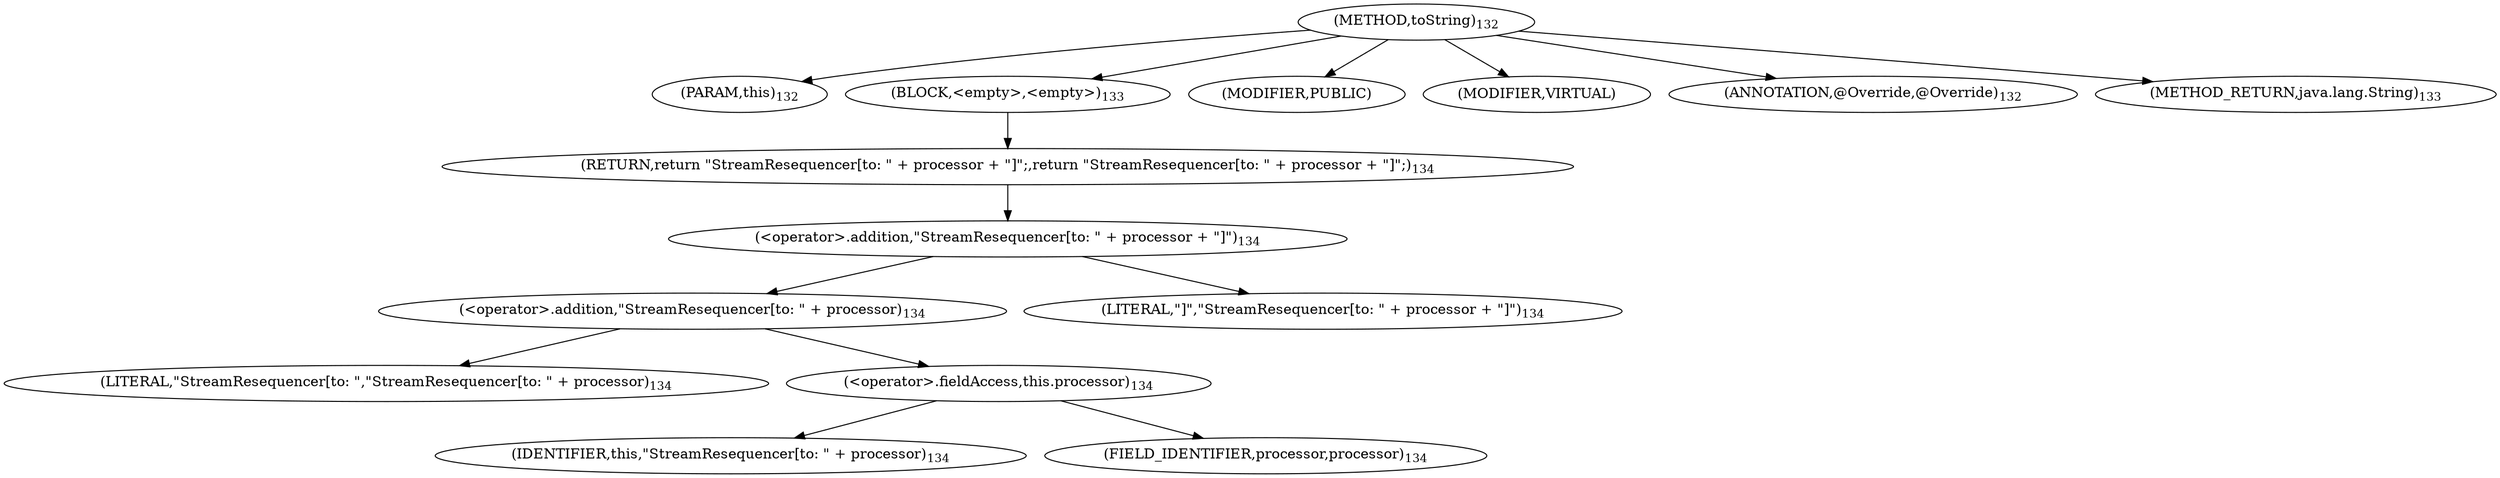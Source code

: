 digraph "toString" {  
"192" [label = <(METHOD,toString)<SUB>132</SUB>> ]
"193" [label = <(PARAM,this)<SUB>132</SUB>> ]
"194" [label = <(BLOCK,&lt;empty&gt;,&lt;empty&gt;)<SUB>133</SUB>> ]
"195" [label = <(RETURN,return &quot;StreamResequencer[to: &quot; + processor + &quot;]&quot;;,return &quot;StreamResequencer[to: &quot; + processor + &quot;]&quot;;)<SUB>134</SUB>> ]
"196" [label = <(&lt;operator&gt;.addition,&quot;StreamResequencer[to: &quot; + processor + &quot;]&quot;)<SUB>134</SUB>> ]
"197" [label = <(&lt;operator&gt;.addition,&quot;StreamResequencer[to: &quot; + processor)<SUB>134</SUB>> ]
"198" [label = <(LITERAL,&quot;StreamResequencer[to: &quot;,&quot;StreamResequencer[to: &quot; + processor)<SUB>134</SUB>> ]
"199" [label = <(&lt;operator&gt;.fieldAccess,this.processor)<SUB>134</SUB>> ]
"200" [label = <(IDENTIFIER,this,&quot;StreamResequencer[to: &quot; + processor)<SUB>134</SUB>> ]
"201" [label = <(FIELD_IDENTIFIER,processor,processor)<SUB>134</SUB>> ]
"202" [label = <(LITERAL,&quot;]&quot;,&quot;StreamResequencer[to: &quot; + processor + &quot;]&quot;)<SUB>134</SUB>> ]
"203" [label = <(MODIFIER,PUBLIC)> ]
"204" [label = <(MODIFIER,VIRTUAL)> ]
"205" [label = <(ANNOTATION,@Override,@Override)<SUB>132</SUB>> ]
"206" [label = <(METHOD_RETURN,java.lang.String)<SUB>133</SUB>> ]
  "192" -> "193" 
  "192" -> "194" 
  "192" -> "203" 
  "192" -> "204" 
  "192" -> "205" 
  "192" -> "206" 
  "194" -> "195" 
  "195" -> "196" 
  "196" -> "197" 
  "196" -> "202" 
  "197" -> "198" 
  "197" -> "199" 
  "199" -> "200" 
  "199" -> "201" 
}
